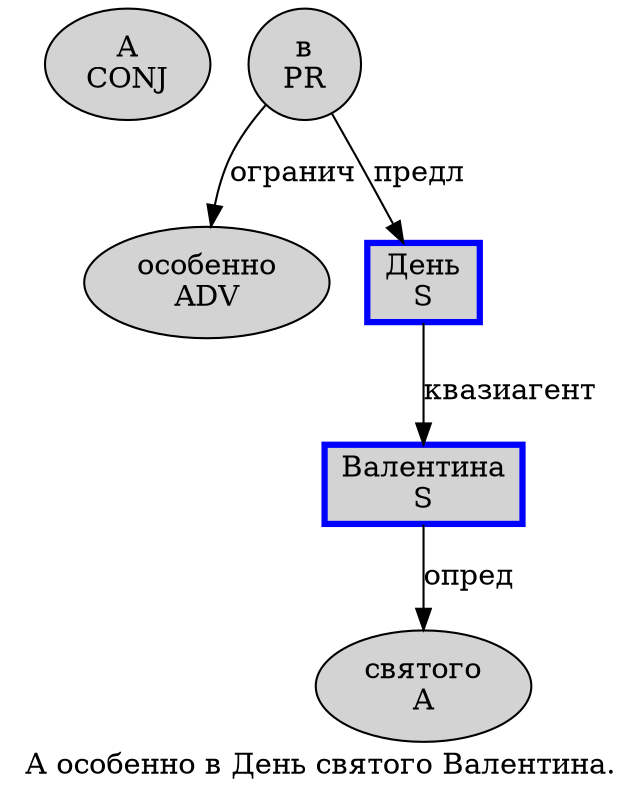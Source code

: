digraph SENTENCE_189 {
	graph [label="А особенно в День святого Валентина."]
	node [style=filled]
		0 [label="А
CONJ" color="" fillcolor=lightgray penwidth=1 shape=ellipse]
		1 [label="особенно
ADV" color="" fillcolor=lightgray penwidth=1 shape=ellipse]
		2 [label="в
PR" color="" fillcolor=lightgray penwidth=1 shape=ellipse]
		3 [label="День
S" color=blue fillcolor=lightgray penwidth=3 shape=box]
		4 [label="святого
A" color="" fillcolor=lightgray penwidth=1 shape=ellipse]
		5 [label="Валентина
S" color=blue fillcolor=lightgray penwidth=3 shape=box]
			5 -> 4 [label="опред"]
			2 -> 1 [label="огранич"]
			2 -> 3 [label="предл"]
			3 -> 5 [label="квазиагент"]
}